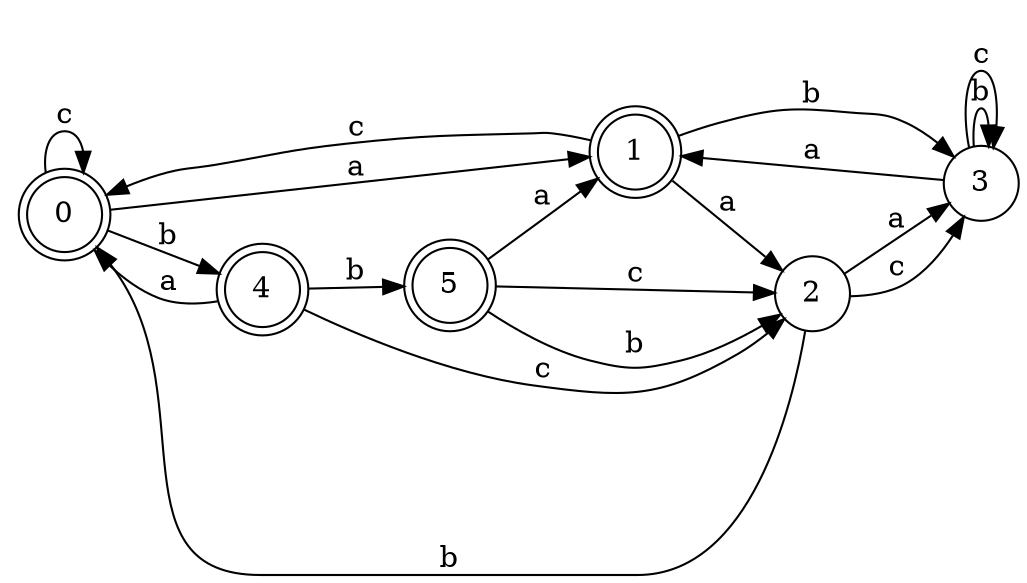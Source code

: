 digraph n5_3 {
__start0 [label="" shape="none"];

rankdir=LR;
size="8,5";

s0 [style="rounded,filled", color="black", fillcolor="white" shape="doublecircle", label="0"];
s1 [style="rounded,filled", color="black", fillcolor="white" shape="doublecircle", label="1"];
s2 [style="filled", color="black", fillcolor="white" shape="circle", label="2"];
s3 [style="filled", color="black", fillcolor="white" shape="circle", label="3"];
s4 [style="rounded,filled", color="black", fillcolor="white" shape="doublecircle", label="4"];
s5 [style="rounded,filled", color="black", fillcolor="white" shape="doublecircle", label="5"];
s0 -> s1 [label="a"];
s0 -> s4 [label="b"];
s0 -> s0 [label="c"];
s1 -> s2 [label="a"];
s1 -> s3 [label="b"];
s1 -> s0 [label="c"];
s2 -> s3 [label="a"];
s2 -> s0 [label="b"];
s2 -> s3 [label="c"];
s3 -> s1 [label="a"];
s3 -> s3 [label="b"];
s3 -> s3 [label="c"];
s4 -> s0 [label="a"];
s4 -> s5 [label="b"];
s4 -> s2 [label="c"];
s5 -> s1 [label="a"];
s5 -> s2 [label="b"];
s5 -> s2 [label="c"];

}